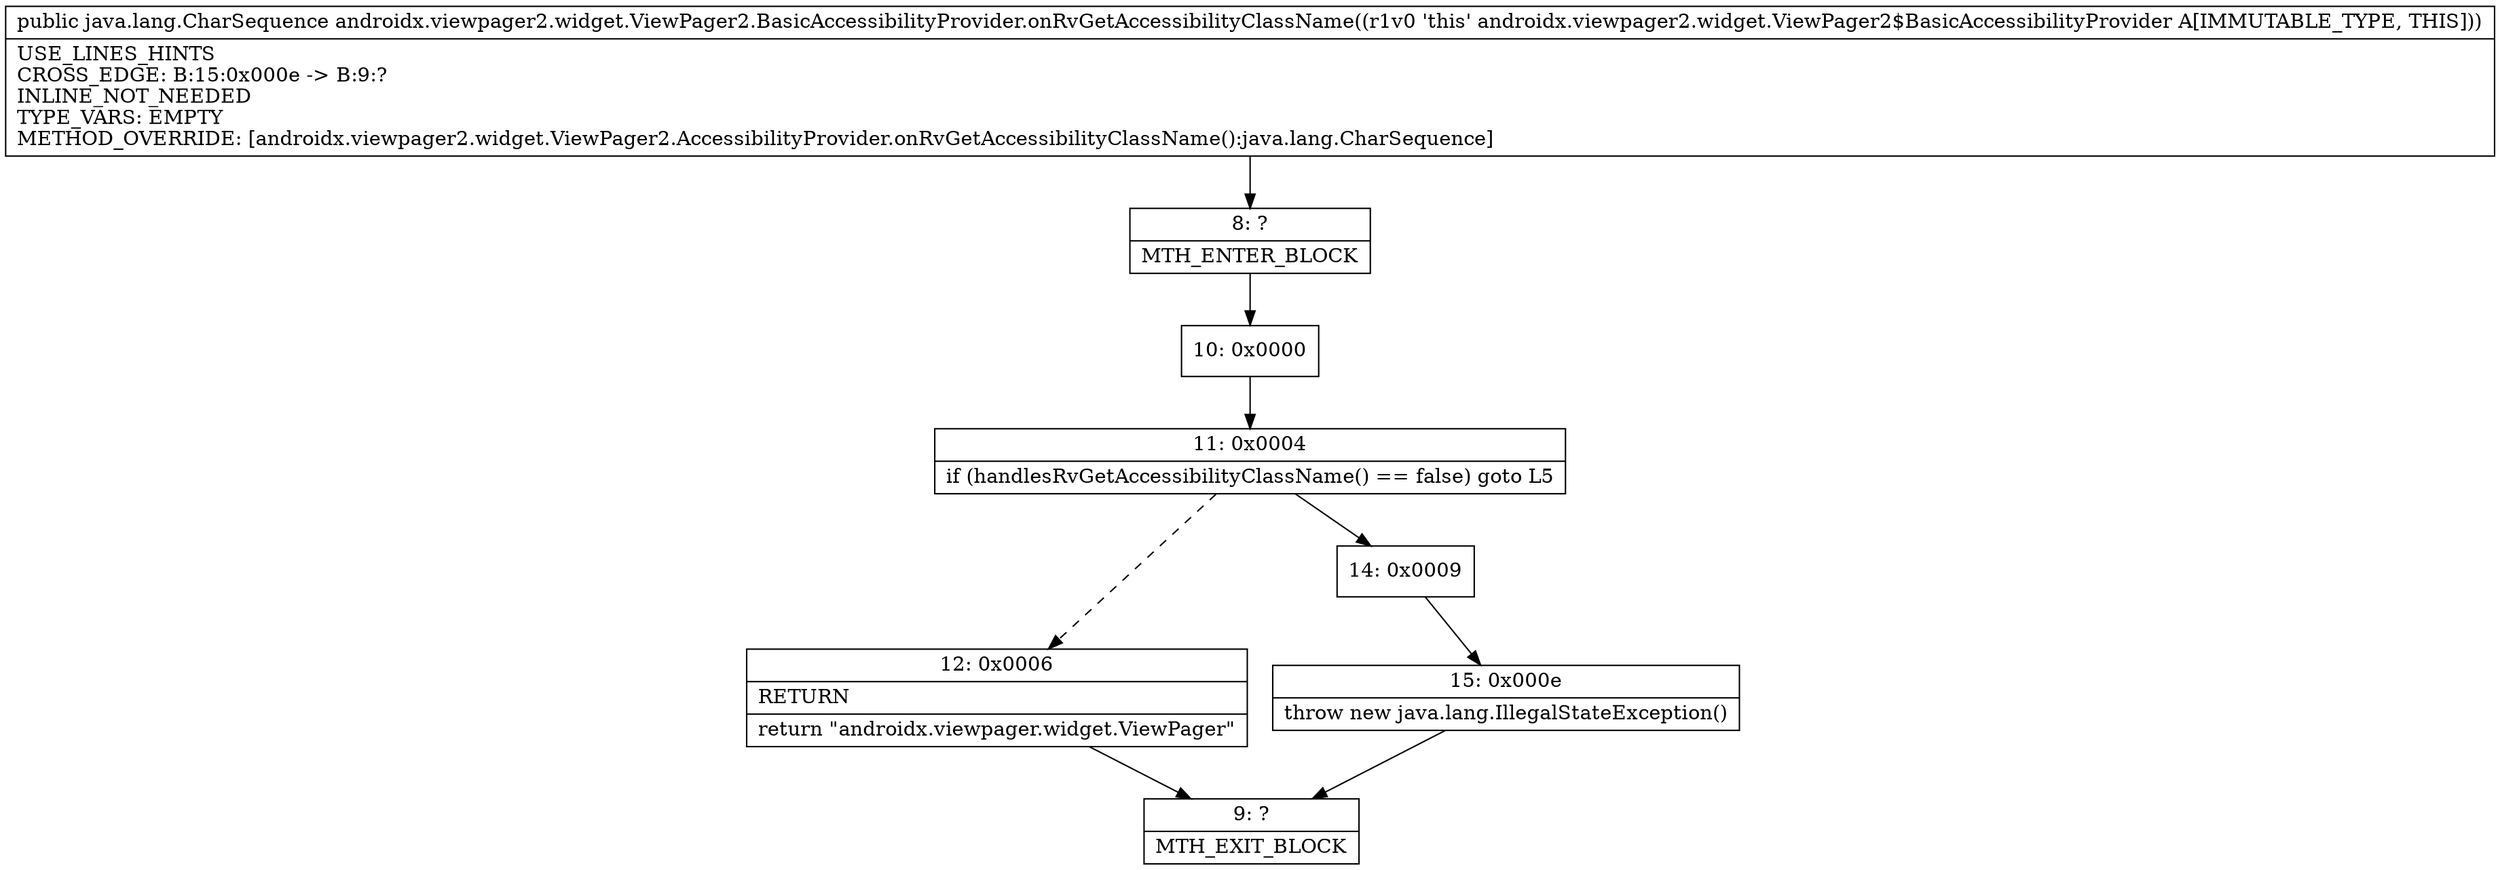 digraph "CFG forandroidx.viewpager2.widget.ViewPager2.BasicAccessibilityProvider.onRvGetAccessibilityClassName()Ljava\/lang\/CharSequence;" {
Node_8 [shape=record,label="{8\:\ ?|MTH_ENTER_BLOCK\l}"];
Node_10 [shape=record,label="{10\:\ 0x0000}"];
Node_11 [shape=record,label="{11\:\ 0x0004|if (handlesRvGetAccessibilityClassName() == false) goto L5\l}"];
Node_12 [shape=record,label="{12\:\ 0x0006|RETURN\l|return \"androidx.viewpager.widget.ViewPager\"\l}"];
Node_9 [shape=record,label="{9\:\ ?|MTH_EXIT_BLOCK\l}"];
Node_14 [shape=record,label="{14\:\ 0x0009}"];
Node_15 [shape=record,label="{15\:\ 0x000e|throw new java.lang.IllegalStateException()\l}"];
MethodNode[shape=record,label="{public java.lang.CharSequence androidx.viewpager2.widget.ViewPager2.BasicAccessibilityProvider.onRvGetAccessibilityClassName((r1v0 'this' androidx.viewpager2.widget.ViewPager2$BasicAccessibilityProvider A[IMMUTABLE_TYPE, THIS]))  | USE_LINES_HINTS\lCROSS_EDGE: B:15:0x000e \-\> B:9:?\lINLINE_NOT_NEEDED\lTYPE_VARS: EMPTY\lMETHOD_OVERRIDE: [androidx.viewpager2.widget.ViewPager2.AccessibilityProvider.onRvGetAccessibilityClassName():java.lang.CharSequence]\l}"];
MethodNode -> Node_8;Node_8 -> Node_10;
Node_10 -> Node_11;
Node_11 -> Node_12[style=dashed];
Node_11 -> Node_14;
Node_12 -> Node_9;
Node_14 -> Node_15;
Node_15 -> Node_9;
}

